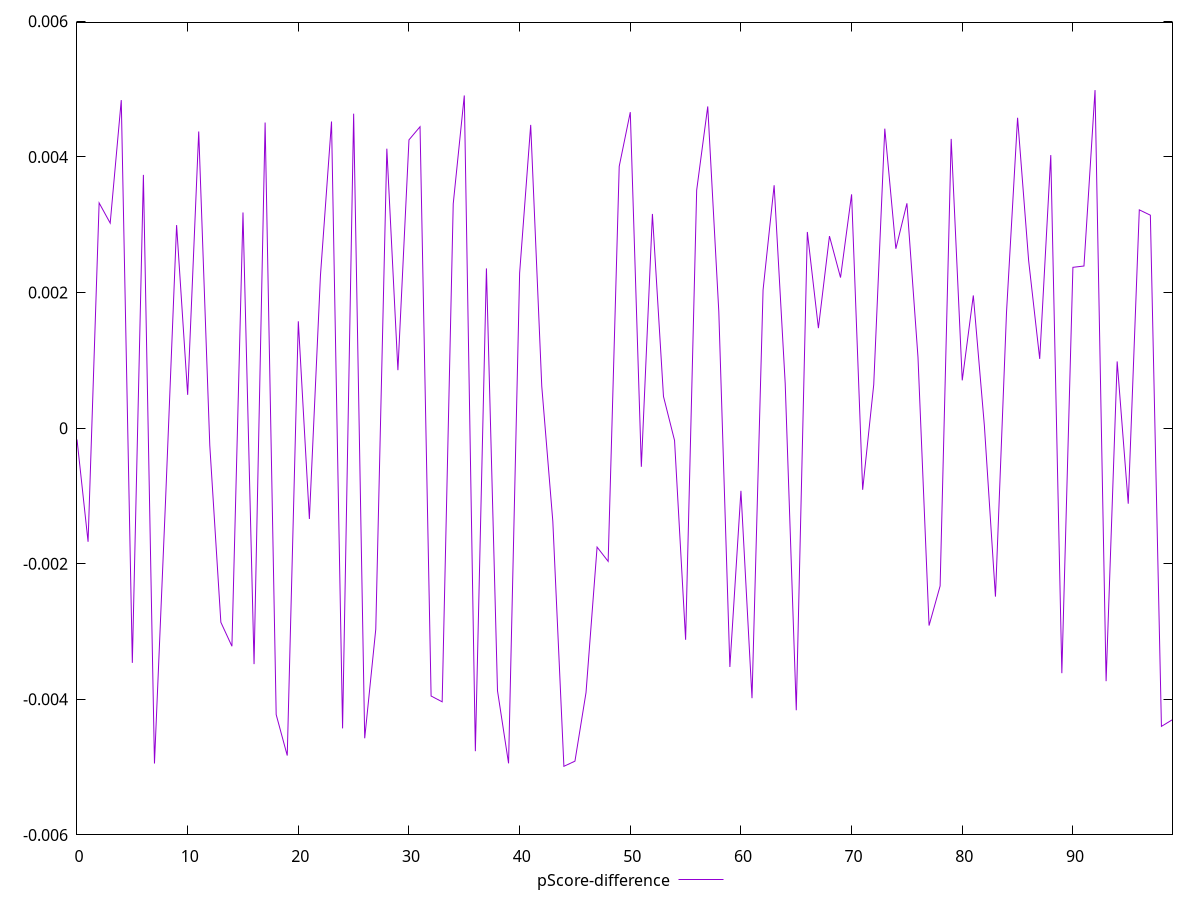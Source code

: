reset

$pScoreDifference <<EOF
0 -0.0001675769556181983
1 -0.0016761041844050029
2 0.003321246353092111
3 0.0030235971967090824
4 0.0048378143666027995
5 -0.0034618811028894747
6 0.0037349212308611657
7 -0.004945722236628813
8 -0.0010769724657942459
9 0.0029943559233403527
10 0.0004908499703013547
11 0.004374623361426633
12 -0.00025502454292497534
13 -0.002863171567608791
14 -0.0032166857660763104
15 0.003180784814156956
16 -0.0034804414299828834
17 0.0045067334496528555
18 -0.0042247258843109425
19 -0.004828466201395487
20 0.0015758886247116966
21 -0.0013393456957253025
22 0.0022499060972230867
23 0.004521763830828196
24 -0.004428193647586787
25 0.004637762789763911
26 -0.0045737150562280005
27 -0.002966013492903985
28 0.004121465786894596
29 0.0008543026918282903
30 0.00425119222691972
31 0.004444850136341105
32 -0.003950640205605871
33 -0.004036022660713123
34 0.003308661677501934
35 0.004905920152305843
36 -0.004764117611947949
37 0.002355665353055425
38 -0.0038727611733623823
39 -0.004943491458661908
40 0.0022864878488019214
41 0.00447158740389314
42 0.0006194687606565497
43 -0.0013747053456662495
44 -0.004987432366728273
45 -0.004911051719618531
46 -0.0038992910237203304
47 -0.0017546822572144793
48 -0.001964846557672817
49 0.003860134699672668
50 0.004659759241753547
51 -0.0005704079849394028
52 0.0031588364877168096
53 0.00046745742852355443
54 -0.00018180019945318593
55 -0.003121121228979007
56 0.0035092402815607993
57 0.004743745576425318
58 0.0017170952202663625
59 -0.003522126820037219
60 -0.00092455684682341
61 -0.003982888102049942
62 0.0020384566125400405
63 0.0035818190721759735
64 0.000659047906047594
65 -0.0041608814946337835
66 0.002892986118966767
67 0.0014744418822684735
68 0.0028316975675784506
69 0.0022205027534061283
70 0.0034477836193174127
71 -0.0009090041175442432
72 0.0006401987457530511
73 0.0044162716971551386
74 0.0026453464254431736
75 0.0033154437547212035
76 0.0010448183352196327
77 -0.0029118125556764074
78 -0.0023274337878734785
79 0.004265466604152279
80 0.0007043117197759186
81 0.001957032173369344
82 0.00003519355991454809
83 -0.0024854711348544223
84 0.0017080061287043091
85 0.004577394094643472
86 0.0024696056002930233
87 0.0010206956190393912
88 0.004026384301928143
89 -0.0036136217309086782
90 0.002371358251376743
91 0.002390879131378476
92 0.004984979741901818
93 -0.0037322902240623512
94 0.0009837503800046998
95 -0.0011144895842603586
96 0.0032190133614544703
97 0.003140343451524419
98 -0.004398035571120673
99 -0.004298905472154724
EOF

set key outside below
set xrange [0:99]
set yrange [-0.005987432366728273:0.005984979741901818]
set trange [-0.005987432366728273:0.005984979741901818]
set terminal svg size 640, 500 enhanced background rgb 'white'
set output "report_00019_2021-02-10T18-14-37.922Z//largest-contentful-paint/samples/pages+cached+noadtech+nomedia+nocss/pScore-difference/values.svg"

plot $pScoreDifference title "pScore-difference" with line

reset
